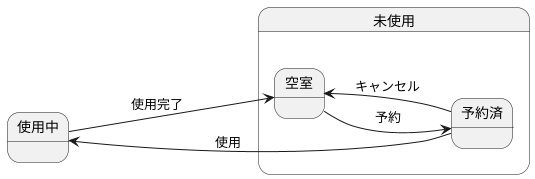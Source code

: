 @startuml 部屋オブジェクト
left to right direction
state 未使用{
空室 -down-> 予約済 : 予約
予約済 -up-> 空室 : キャンセル
}

予約済 --> 使用中 : 使用
使用中 ---> 空室 : 使用完了
@enduml